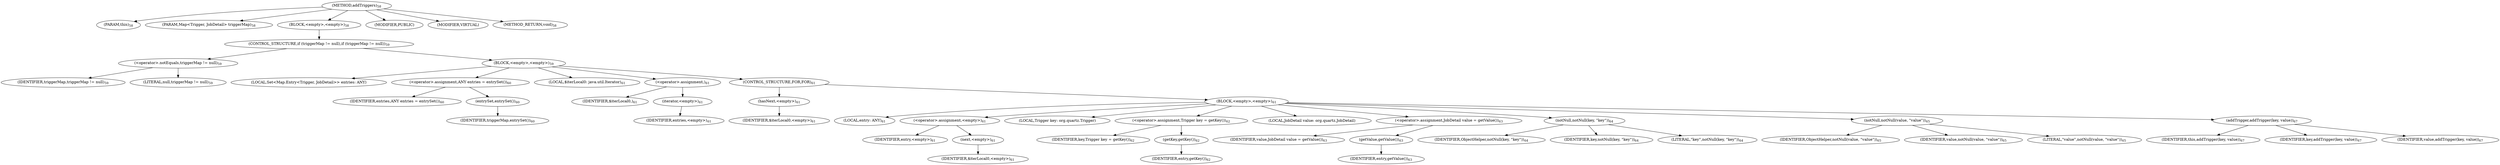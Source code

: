 digraph "addTriggers" {  
"101" [label = <(METHOD,addTriggers)<SUB>58</SUB>> ]
"7" [label = <(PARAM,this)<SUB>58</SUB>> ]
"102" [label = <(PARAM,Map&lt;Trigger, JobDetail&gt; triggerMap)<SUB>58</SUB>> ]
"103" [label = <(BLOCK,&lt;empty&gt;,&lt;empty&gt;)<SUB>58</SUB>> ]
"104" [label = <(CONTROL_STRUCTURE,if (triggerMap != null),if (triggerMap != null))<SUB>59</SUB>> ]
"105" [label = <(&lt;operator&gt;.notEquals,triggerMap != null)<SUB>59</SUB>> ]
"106" [label = <(IDENTIFIER,triggerMap,triggerMap != null)<SUB>59</SUB>> ]
"107" [label = <(LITERAL,null,triggerMap != null)<SUB>59</SUB>> ]
"108" [label = <(BLOCK,&lt;empty&gt;,&lt;empty&gt;)<SUB>59</SUB>> ]
"109" [label = <(LOCAL,Set&lt;Map.Entry&lt;Trigger, JobDetail&gt;&gt; entries: ANY)> ]
"110" [label = <(&lt;operator&gt;.assignment,ANY entries = entrySet())<SUB>60</SUB>> ]
"111" [label = <(IDENTIFIER,entries,ANY entries = entrySet())<SUB>60</SUB>> ]
"112" [label = <(entrySet,entrySet())<SUB>60</SUB>> ]
"113" [label = <(IDENTIFIER,triggerMap,entrySet())<SUB>60</SUB>> ]
"114" [label = <(LOCAL,$iterLocal0: java.util.Iterator)<SUB>61</SUB>> ]
"115" [label = <(&lt;operator&gt;.assignment,)<SUB>61</SUB>> ]
"116" [label = <(IDENTIFIER,$iterLocal0,)<SUB>61</SUB>> ]
"117" [label = <(iterator,&lt;empty&gt;)<SUB>61</SUB>> ]
"118" [label = <(IDENTIFIER,entries,&lt;empty&gt;)<SUB>61</SUB>> ]
"119" [label = <(CONTROL_STRUCTURE,FOR,FOR)<SUB>61</SUB>> ]
"120" [label = <(hasNext,&lt;empty&gt;)<SUB>61</SUB>> ]
"121" [label = <(IDENTIFIER,$iterLocal0,&lt;empty&gt;)<SUB>61</SUB>> ]
"122" [label = <(BLOCK,&lt;empty&gt;,&lt;empty&gt;)<SUB>61</SUB>> ]
"123" [label = <(LOCAL,entry: ANY)<SUB>61</SUB>> ]
"124" [label = <(&lt;operator&gt;.assignment,&lt;empty&gt;)<SUB>61</SUB>> ]
"125" [label = <(IDENTIFIER,entry,&lt;empty&gt;)<SUB>61</SUB>> ]
"126" [label = <(next,&lt;empty&gt;)<SUB>61</SUB>> ]
"127" [label = <(IDENTIFIER,$iterLocal0,&lt;empty&gt;)<SUB>61</SUB>> ]
"128" [label = <(LOCAL,Trigger key: org.quartz.Trigger)> ]
"129" [label = <(&lt;operator&gt;.assignment,Trigger key = getKey())<SUB>62</SUB>> ]
"130" [label = <(IDENTIFIER,key,Trigger key = getKey())<SUB>62</SUB>> ]
"131" [label = <(getKey,getKey())<SUB>62</SUB>> ]
"132" [label = <(IDENTIFIER,entry,getKey())<SUB>62</SUB>> ]
"133" [label = <(LOCAL,JobDetail value: org.quartz.JobDetail)> ]
"134" [label = <(&lt;operator&gt;.assignment,JobDetail value = getValue())<SUB>63</SUB>> ]
"135" [label = <(IDENTIFIER,value,JobDetail value = getValue())<SUB>63</SUB>> ]
"136" [label = <(getValue,getValue())<SUB>63</SUB>> ]
"137" [label = <(IDENTIFIER,entry,getValue())<SUB>63</SUB>> ]
"138" [label = <(notNull,notNull(key, &quot;key&quot;))<SUB>64</SUB>> ]
"139" [label = <(IDENTIFIER,ObjectHelper,notNull(key, &quot;key&quot;))<SUB>64</SUB>> ]
"140" [label = <(IDENTIFIER,key,notNull(key, &quot;key&quot;))<SUB>64</SUB>> ]
"141" [label = <(LITERAL,&quot;key&quot;,notNull(key, &quot;key&quot;))<SUB>64</SUB>> ]
"142" [label = <(notNull,notNull(value, &quot;value&quot;))<SUB>65</SUB>> ]
"143" [label = <(IDENTIFIER,ObjectHelper,notNull(value, &quot;value&quot;))<SUB>65</SUB>> ]
"144" [label = <(IDENTIFIER,value,notNull(value, &quot;value&quot;))<SUB>65</SUB>> ]
"145" [label = <(LITERAL,&quot;value&quot;,notNull(value, &quot;value&quot;))<SUB>65</SUB>> ]
"146" [label = <(addTrigger,addTrigger(key, value))<SUB>67</SUB>> ]
"6" [label = <(IDENTIFIER,this,addTrigger(key, value))<SUB>67</SUB>> ]
"147" [label = <(IDENTIFIER,key,addTrigger(key, value))<SUB>67</SUB>> ]
"148" [label = <(IDENTIFIER,value,addTrigger(key, value))<SUB>67</SUB>> ]
"149" [label = <(MODIFIER,PUBLIC)> ]
"150" [label = <(MODIFIER,VIRTUAL)> ]
"151" [label = <(METHOD_RETURN,void)<SUB>58</SUB>> ]
  "101" -> "7" 
  "101" -> "102" 
  "101" -> "103" 
  "101" -> "149" 
  "101" -> "150" 
  "101" -> "151" 
  "103" -> "104" 
  "104" -> "105" 
  "104" -> "108" 
  "105" -> "106" 
  "105" -> "107" 
  "108" -> "109" 
  "108" -> "110" 
  "108" -> "114" 
  "108" -> "115" 
  "108" -> "119" 
  "110" -> "111" 
  "110" -> "112" 
  "112" -> "113" 
  "115" -> "116" 
  "115" -> "117" 
  "117" -> "118" 
  "119" -> "120" 
  "119" -> "122" 
  "120" -> "121" 
  "122" -> "123" 
  "122" -> "124" 
  "122" -> "128" 
  "122" -> "129" 
  "122" -> "133" 
  "122" -> "134" 
  "122" -> "138" 
  "122" -> "142" 
  "122" -> "146" 
  "124" -> "125" 
  "124" -> "126" 
  "126" -> "127" 
  "129" -> "130" 
  "129" -> "131" 
  "131" -> "132" 
  "134" -> "135" 
  "134" -> "136" 
  "136" -> "137" 
  "138" -> "139" 
  "138" -> "140" 
  "138" -> "141" 
  "142" -> "143" 
  "142" -> "144" 
  "142" -> "145" 
  "146" -> "6" 
  "146" -> "147" 
  "146" -> "148" 
}
